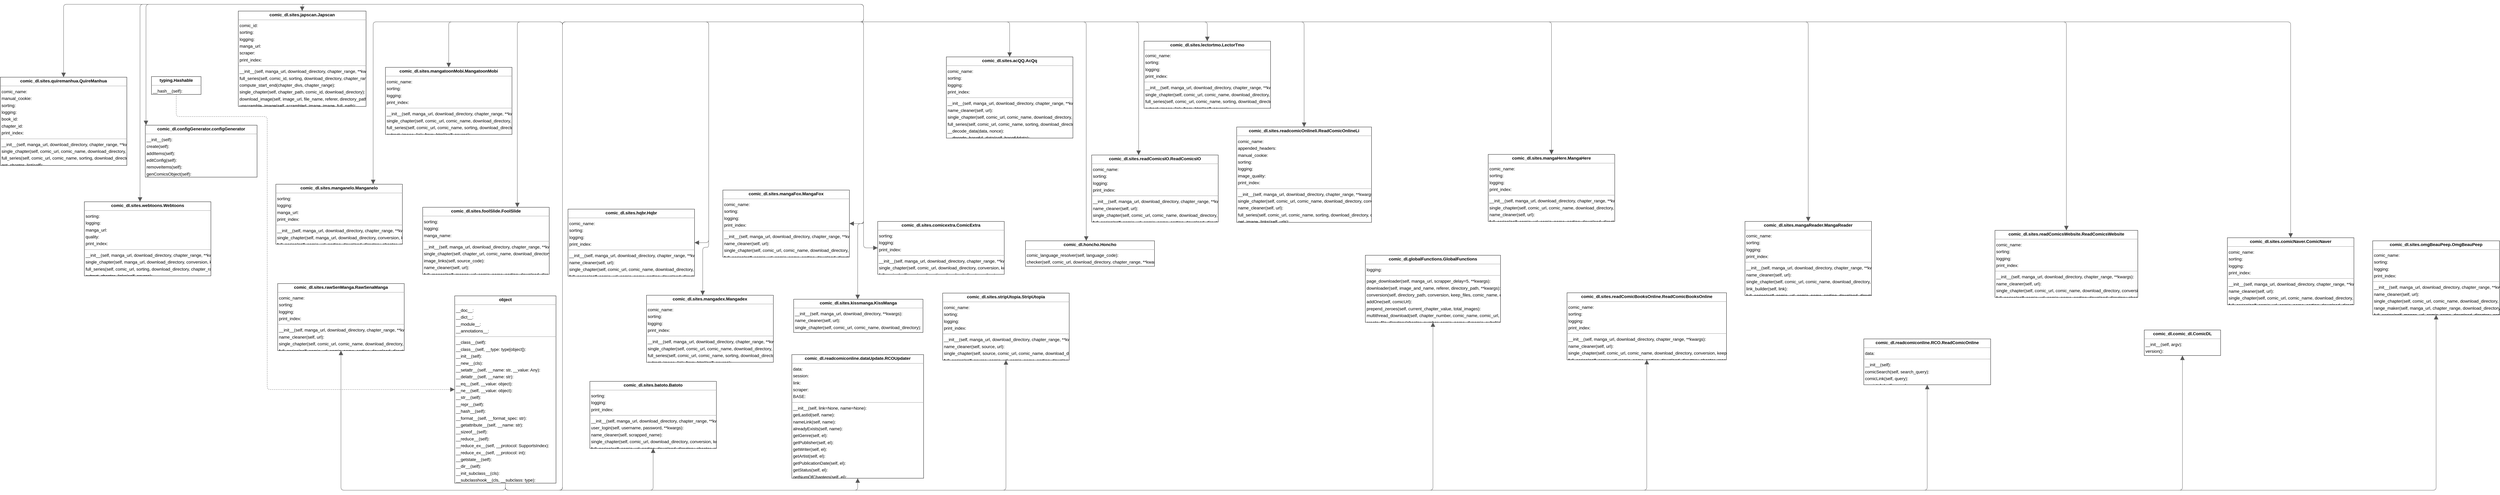 <mxGraphModel dx="0" dy="0" grid="1" gridSize="10" guides="1" tooltips="1" connect="1" arrows="1" fold="1" page="0" pageScale="1" background="none" math="0" shadow="0">
  <root>
    <mxCell id="0" />
    <mxCell id="1" parent="0" />
    <mxCell id="node28" parent="1" vertex="1" value="&lt;p style=&quot;margin:0px;margin-top:4px;text-align:center;&quot;&gt;&lt;b&gt;comic_dl.comic_dl.ComicDL&lt;/b&gt;&lt;/p&gt;&lt;hr size=&quot;1&quot;/&gt;&lt;p style=&quot;margin:0 0 0 4px;line-height:1.6;&quot;&gt; __init__(self, argv): &lt;br/&gt; version(): &lt;/p&gt;" style="verticalAlign=top;align=left;overflow=fill;fontSize=14;fontFamily=Helvetica;html=1;rounded=0;shadow=0;comic=0;labelBackgroundColor=none;strokeWidth=1;">
      <mxGeometry x="6706" y="670" width="248" height="83" as="geometry" />
    </mxCell>
    <mxCell id="node31" parent="1" vertex="1" value="&lt;p style=&quot;margin:0px;margin-top:4px;text-align:center;&quot;&gt;&lt;b&gt;comic_dl.configGenerator.configGenerator&lt;/b&gt;&lt;/p&gt;&lt;hr size=&quot;1&quot;/&gt;&lt;p style=&quot;margin:0 0 0 4px;line-height:1.6;&quot;&gt; __init__(self): &lt;br/&gt; create(self): &lt;br/&gt; addItems(self): &lt;br/&gt; editConfig(self): &lt;br/&gt; removeItems(self): &lt;br/&gt; genComicsObject(self): &lt;/p&gt;" style="verticalAlign=top;align=left;overflow=fill;fontSize=14;fontFamily=Helvetica;html=1;rounded=0;shadow=0;comic=0;labelBackgroundColor=none;strokeWidth=1;">
      <mxGeometry x="213" y="4" width="363" height="169" as="geometry" />
    </mxCell>
    <mxCell id="node3" parent="1" vertex="1" value="&lt;p style=&quot;margin:0px;margin-top:4px;text-align:center;&quot;&gt;&lt;b&gt;comic_dl.globalFunctions.GlobalFunctions&lt;/b&gt;&lt;/p&gt;&lt;hr size=&quot;1&quot;/&gt;&lt;p style=&quot;margin:0 0 0 4px;line-height:1.6;&quot;&gt; logging: &lt;/p&gt;&lt;hr size=&quot;1&quot;/&gt;&lt;p style=&quot;margin:0 0 0 4px;line-height:1.6;&quot;&gt; page_downloader(self, manga_url, scrapper_delay=5, **kwargs): &lt;br/&gt; downloader(self, image_and_name, referer, directory_path, **kwargs): &lt;br/&gt; conversion(self, directory_path, conversion, keep_files, comic_name, chapter_number): &lt;br/&gt; addOne(self, comicUrl): &lt;br/&gt; prepend_zeroes(self, current_chapter_value, total_images): &lt;br/&gt; multithread_download(self, chapter_number, comic_name, comic_url, directory_path, file_names, links, log_flag,                              pool_size=4, **kwargs): &lt;br/&gt; create_file_directory(chapter_number, comic_name, dynamic_sub=None): &lt;/p&gt;" style="verticalAlign=top;align=left;overflow=fill;fontSize=14;fontFamily=Helvetica;html=1;rounded=0;shadow=0;comic=0;labelBackgroundColor=none;strokeWidth=1;">
      <mxGeometry x="4176" y="427" width="439" height="218" as="geometry" />
    </mxCell>
    <mxCell id="node24" parent="1" vertex="1" value="&lt;p style=&quot;margin:0px;margin-top:4px;text-align:center;&quot;&gt;&lt;b&gt;comic_dl.honcho.Honcho&lt;/b&gt;&lt;/p&gt;&lt;hr size=&quot;1&quot;/&gt;&lt;p style=&quot;margin:0 0 0 4px;line-height:1.6;&quot;&gt; comic_language_resolver(self, language_code): &lt;br/&gt; checker(self, comic_url, download_directory, chapter_range, **kwargs): &lt;/p&gt;" style="verticalAlign=top;align=left;overflow=fill;fontSize=14;fontFamily=Helvetica;html=1;rounded=0;shadow=0;comic=0;labelBackgroundColor=none;strokeWidth=1;">
      <mxGeometry x="3072" y="380" width="419" height="83" as="geometry" />
    </mxCell>
    <mxCell id="node9" parent="1" vertex="1" value="&lt;p style=&quot;margin:0px;margin-top:4px;text-align:center;&quot;&gt;&lt;b&gt;comic_dl.readcomiconline.RCO.ReadComicOnline&lt;/b&gt;&lt;/p&gt;&lt;hr size=&quot;1&quot;/&gt;&lt;p style=&quot;margin:0 0 0 4px;line-height:1.6;&quot;&gt; data: &lt;/p&gt;&lt;hr size=&quot;1&quot;/&gt;&lt;p style=&quot;margin:0 0 0 4px;line-height:1.6;&quot;&gt; __init__(self): &lt;br/&gt; comicSearch(self, search_query): &lt;br/&gt; comicLink(self, query): &lt;br/&gt; comicInfo(self, query): &lt;/p&gt;" style="verticalAlign=top;align=left;overflow=fill;fontSize=14;fontFamily=Helvetica;html=1;rounded=0;shadow=0;comic=0;labelBackgroundColor=none;strokeWidth=1;">
      <mxGeometry x="5795" y="699" width="412" height="149" as="geometry" />
    </mxCell>
    <mxCell id="node20" parent="1" vertex="1" value="&lt;p style=&quot;margin:0px;margin-top:4px;text-align:center;&quot;&gt;&lt;b&gt;comic_dl.readcomiconline.dataUpdate.RCOUpdater&lt;/b&gt;&lt;/p&gt;&lt;hr size=&quot;1&quot;/&gt;&lt;p style=&quot;margin:0 0 0 4px;line-height:1.6;&quot;&gt; data: &lt;br/&gt; session: &lt;br/&gt; link: &lt;br/&gt; scraper: &lt;br/&gt; BASE: &lt;/p&gt;&lt;hr size=&quot;1&quot;/&gt;&lt;p style=&quot;margin:0 0 0 4px;line-height:1.6;&quot;&gt; __init__(self, link=None, name=None): &lt;br/&gt; getLastId(self, name): &lt;br/&gt; nameLink(self, name): &lt;br/&gt; alreadyExists(self, name): &lt;br/&gt; getGenre(self, el): &lt;br/&gt; getPublisher(self, el): &lt;br/&gt; getWriter(self, el): &lt;br/&gt; getArtist(self, el): &lt;br/&gt; getPublicationDate(self, el): &lt;br/&gt; getStatus(self, el): &lt;br/&gt; getNumOfChapters(self, el): &lt;/p&gt;" style="verticalAlign=top;align=left;overflow=fill;fontSize=14;fontFamily=Helvetica;html=1;rounded=0;shadow=0;comic=0;labelBackgroundColor=none;strokeWidth=1;">
      <mxGeometry x="2313" y="750" width="428" height="402" as="geometry" />
    </mxCell>
    <mxCell id="node10" parent="1" vertex="1" value="&lt;p style=&quot;margin:0px;margin-top:4px;text-align:center;&quot;&gt;&lt;b&gt;comic_dl.sites.acQQ.AcQq&lt;/b&gt;&lt;/p&gt;&lt;hr size=&quot;1&quot;/&gt;&lt;p style=&quot;margin:0 0 0 4px;line-height:1.6;&quot;&gt; comic_name: &lt;br/&gt; sorting: &lt;br/&gt; logging: &lt;br/&gt; print_index: &lt;/p&gt;&lt;hr size=&quot;1&quot;/&gt;&lt;p style=&quot;margin:0 0 0 4px;line-height:1.6;&quot;&gt; __init__(self, manga_url, download_directory, chapter_range, **kwargs): &lt;br/&gt; name_cleaner(self, url): &lt;br/&gt; single_chapter(self, comic_url, comic_name, download_directory, conversion, keep_files): &lt;br/&gt; full_series(self, comic_url, comic_name, sorting, download_directory, chapter_range, conversion, keep_files): &lt;br/&gt; __decode_data(data, nonce): &lt;br/&gt; __decode_base64_data(self, base64data): &lt;/p&gt;" style="verticalAlign=top;align=left;overflow=fill;fontSize=14;fontFamily=Helvetica;html=1;rounded=0;shadow=0;comic=0;labelBackgroundColor=none;strokeWidth=1;">
      <mxGeometry x="2815" y="-218" width="411" height="264" as="geometry" />
    </mxCell>
    <mxCell id="node26" parent="1" vertex="1" value="&lt;p style=&quot;margin:0px;margin-top:4px;text-align:center;&quot;&gt;&lt;b&gt;comic_dl.sites.batoto.Batoto&lt;/b&gt;&lt;/p&gt;&lt;hr size=&quot;1&quot;/&gt;&lt;p style=&quot;margin:0 0 0 4px;line-height:1.6;&quot;&gt; sorting: &lt;br/&gt; logging: &lt;br/&gt; print_index: &lt;/p&gt;&lt;hr size=&quot;1&quot;/&gt;&lt;p style=&quot;margin:0 0 0 4px;line-height:1.6;&quot;&gt; __init__(self, manga_url, download_directory, chapter_range, **kwargs): &lt;br/&gt; user_login(self, username, password, **kwargs): &lt;br/&gt; name_cleaner(self, scrapped_name): &lt;br/&gt; single_chapter(self, comic_url, download_directory, conversion, keep_files, comic_name=None, user_name=None,                        user_password=None, **kwargs): &lt;br/&gt; full_series(self, comic_url, sorting, download_directory, chapter_range, conversion, keep_files,                     user_name=None, user_password=None, **kwargs): &lt;/p&gt;" style="verticalAlign=top;align=left;overflow=fill;fontSize=14;fontFamily=Helvetica;html=1;rounded=0;shadow=0;comic=0;labelBackgroundColor=none;strokeWidth=1;">
      <mxGeometry x="1657" y="837" width="411" height="218" as="geometry" />
    </mxCell>
    <mxCell id="node23" parent="1" vertex="1" value="&lt;p style=&quot;margin:0px;margin-top:4px;text-align:center;&quot;&gt;&lt;b&gt;comic_dl.sites.comicNaver.ComicNaver&lt;/b&gt;&lt;/p&gt;&lt;hr size=&quot;1&quot;/&gt;&lt;p style=&quot;margin:0 0 0 4px;line-height:1.6;&quot;&gt; comic_name: &lt;br/&gt; sorting: &lt;br/&gt; logging: &lt;br/&gt; print_index: &lt;/p&gt;&lt;hr size=&quot;1&quot;/&gt;&lt;p style=&quot;margin:0 0 0 4px;line-height:1.6;&quot;&gt; __init__(self, manga_url, download_directory, chapter_range, **kwargs): &lt;br/&gt; name_cleaner(self, url): &lt;br/&gt; single_chapter(self, comic_url, comic_name, download_directory, conversion, keep_files): &lt;br/&gt; full_series(self, comic_url, comic_name, sorting, download_directory, chapter_range, conversion, keep_files): &lt;/p&gt;" style="verticalAlign=top;align=left;overflow=fill;fontSize=14;fontFamily=Helvetica;html=1;rounded=0;shadow=0;comic=0;labelBackgroundColor=none;strokeWidth=1;">
      <mxGeometry x="6976" y="370" width="411" height="218" as="geometry" />
    </mxCell>
    <mxCell id="node16" parent="1" vertex="1" value="&lt;p style=&quot;margin:0px;margin-top:4px;text-align:center;&quot;&gt;&lt;b&gt;comic_dl.sites.comicextra.ComicExtra&lt;/b&gt;&lt;/p&gt;&lt;hr size=&quot;1&quot;/&gt;&lt;p style=&quot;margin:0 0 0 4px;line-height:1.6;&quot;&gt; sorting: &lt;br/&gt; logging: &lt;br/&gt; print_index: &lt;/p&gt;&lt;hr size=&quot;1&quot;/&gt;&lt;p style=&quot;margin:0 0 0 4px;line-height:1.6;&quot;&gt; __init__(self, manga_url, download_directory, chapter_range, **kwargs): &lt;br/&gt; single_chapter(self, comic_url, download_directory, conversion, keep_files): &lt;br/&gt; full_series(self, comic_url, sorting, download_directory, chapter_range, conversion, keep_files): &lt;/p&gt;" style="verticalAlign=top;align=left;overflow=fill;fontSize=14;fontFamily=Helvetica;html=1;rounded=0;shadow=0;comic=0;labelBackgroundColor=none;strokeWidth=1;">
      <mxGeometry x="2592" y="317" width="411" height="172" as="geometry" />
    </mxCell>
    <mxCell id="node13" parent="1" vertex="1" value="&lt;p style=&quot;margin:0px;margin-top:4px;text-align:center;&quot;&gt;&lt;b&gt;comic_dl.sites.foolSlide.FoolSlide&lt;/b&gt;&lt;/p&gt;&lt;hr size=&quot;1&quot;/&gt;&lt;p style=&quot;margin:0 0 0 4px;line-height:1.6;&quot;&gt; sorting: &lt;br/&gt; logging: &lt;br/&gt; manga_name: &lt;/p&gt;&lt;hr size=&quot;1&quot;/&gt;&lt;p style=&quot;margin:0 0 0 4px;line-height:1.6;&quot;&gt; __init__(self, manga_url, download_directory, chapter_range, **kwargs): &lt;br/&gt; single_chapter(self, chapter_url, comic_name, download_directory, conversion, keep_files): &lt;br/&gt; image_links(self, source_code): &lt;br/&gt; name_cleaner(self, url): &lt;br/&gt; full_manga(self, manga_url, comic_name, sorting, download_directory, chapter_range, conversion, keep_files): &lt;/p&gt;" style="verticalAlign=top;align=left;overflow=fill;fontSize=14;fontFamily=Helvetica;html=1;rounded=0;shadow=0;comic=0;labelBackgroundColor=none;strokeWidth=1;">
      <mxGeometry x="1114" y="271" width="411" height="218" as="geometry" />
    </mxCell>
    <mxCell id="node6" parent="1" vertex="1" value="&lt;p style=&quot;margin:0px;margin-top:4px;text-align:center;&quot;&gt;&lt;b&gt;comic_dl.sites.hqbr.Hqbr&lt;/b&gt;&lt;/p&gt;&lt;hr size=&quot;1&quot;/&gt;&lt;p style=&quot;margin:0 0 0 4px;line-height:1.6;&quot;&gt; comic_name: &lt;br/&gt; sorting: &lt;br/&gt; logging: &lt;br/&gt; print_index: &lt;/p&gt;&lt;hr size=&quot;1&quot;/&gt;&lt;p style=&quot;margin:0 0 0 4px;line-height:1.6;&quot;&gt; __init__(self, manga_url, download_directory, chapter_range, **kwargs): &lt;br/&gt; name_cleaner(self, url): &lt;br/&gt; single_chapter(self, comic_url, comic_name, download_directory, conversion, keep_files): &lt;br/&gt; full_series(self, comic_url, comic_name, sorting, download_directory, chapter_range, conversion, keep_files): &lt;/p&gt;" style="verticalAlign=top;align=left;overflow=fill;fontSize=14;fontFamily=Helvetica;html=1;rounded=0;shadow=0;comic=0;labelBackgroundColor=none;strokeWidth=1;">
      <mxGeometry x="1586" y="277" width="411" height="218" as="geometry" />
    </mxCell>
    <mxCell id="node21" parent="1" vertex="1" value="&lt;p style=&quot;margin:0px;margin-top:4px;text-align:center;&quot;&gt;&lt;b&gt;comic_dl.sites.japscan.Japscan&lt;/b&gt;&lt;/p&gt;&lt;hr size=&quot;1&quot;/&gt;&lt;p style=&quot;margin:0 0 0 4px;line-height:1.6;&quot;&gt; comic_id: &lt;br/&gt; sorting: &lt;br/&gt; logging: &lt;br/&gt; manga_url: &lt;br/&gt; scraper: &lt;br/&gt; print_index: &lt;/p&gt;&lt;hr size=&quot;1&quot;/&gt;&lt;p style=&quot;margin:0 0 0 4px;line-height:1.6;&quot;&gt; __init__(self, manga_url, download_directory, chapter_range, **kwargs): &lt;br/&gt; full_series(self, comic_id, sorting, download_directory, chapter_range, conversion, keep_files): &lt;br/&gt; compute_start_end(chapter_divs, chapter_range): &lt;br/&gt; single_chapter(self, chapter_path, comic_id, download_directory): &lt;br/&gt; download_image(self, image_url, file_name, referer, directory_path, pbar): &lt;br/&gt; unscramble_image(self, scrambled_image, image_full_path): &lt;/p&gt;" style="verticalAlign=top;align=left;overflow=fill;fontSize=14;fontFamily=Helvetica;html=1;rounded=0;shadow=0;comic=0;labelBackgroundColor=none;strokeWidth=1;">
      <mxGeometry x="515" y="-367" width="415" height="310" as="geometry" />
    </mxCell>
    <mxCell id="node4" parent="1" vertex="1" value="&lt;p style=&quot;margin:0px;margin-top:4px;text-align:center;&quot;&gt;&lt;b&gt;comic_dl.sites.kissmanga.KissManga&lt;/b&gt;&lt;/p&gt;&lt;hr size=&quot;1&quot;/&gt;&lt;p style=&quot;margin:0 0 0 4px;line-height:1.6;&quot;&gt; __init__(self, manga_url, download_directory, **kwargs): &lt;br/&gt; name_cleaner(self, url): &lt;br/&gt; single_chapter(self, comic_url, comic_name, download_directory): &lt;/p&gt;" style="verticalAlign=top;align=left;overflow=fill;fontSize=14;fontFamily=Helvetica;html=1;rounded=0;shadow=0;comic=0;labelBackgroundColor=none;strokeWidth=1;">
      <mxGeometry x="2319" y="570" width="420" height="108" as="geometry" />
    </mxCell>
    <mxCell id="node12" parent="1" vertex="1" value="&lt;p style=&quot;margin:0px;margin-top:4px;text-align:center;&quot;&gt;&lt;b&gt;comic_dl.sites.lectortmo.LectorTmo&lt;/b&gt;&lt;/p&gt;&lt;hr size=&quot;1&quot;/&gt;&lt;p style=&quot;margin:0 0 0 4px;line-height:1.6;&quot;&gt; comic_name: &lt;br/&gt; sorting: &lt;br/&gt; logging: &lt;br/&gt; print_index: &lt;/p&gt;&lt;hr size=&quot;1&quot;/&gt;&lt;p style=&quot;margin:0 0 0 4px;line-height:1.6;&quot;&gt; __init__(self, manga_url, download_directory, chapter_range, **kwargs): &lt;br/&gt; single_chapter(self, comic_url, comic_name, download_directory, conversion, keep_files): &lt;br/&gt; full_series(self, comic_url, comic_name, sorting, download_directory, chapter_range, conversion, keep_files): &lt;br/&gt; extract_image_link_from_html(self, source): &lt;/p&gt;" style="verticalAlign=top;align=left;overflow=fill;fontSize=14;fontFamily=Helvetica;html=1;rounded=0;shadow=0;comic=0;labelBackgroundColor=none;strokeWidth=1;">
      <mxGeometry x="3457" y="-269" width="411" height="218" as="geometry" />
    </mxCell>
    <mxCell id="node15" parent="1" vertex="1" value="&lt;p style=&quot;margin:0px;margin-top:4px;text-align:center;&quot;&gt;&lt;b&gt;comic_dl.sites.mangaFox.MangaFox&lt;/b&gt;&lt;/p&gt;&lt;hr size=&quot;1&quot;/&gt;&lt;p style=&quot;margin:0 0 0 4px;line-height:1.6;&quot;&gt; comic_name: &lt;br/&gt; sorting: &lt;br/&gt; logging: &lt;br/&gt; print_index: &lt;/p&gt;&lt;hr size=&quot;1&quot;/&gt;&lt;p style=&quot;margin:0 0 0 4px;line-height:1.6;&quot;&gt; __init__(self, manga_url, download_directory, chapter_range, **kwargs): &lt;br/&gt; name_cleaner(self, url): &lt;br/&gt; single_chapter(self, comic_url, comic_name, download_directory, conversion, keep_files): &lt;br/&gt; full_series(self, comic_url, comic_name, sorting, download_directory, chapter_range, conversion, keep_files): &lt;/p&gt;" style="verticalAlign=top;align=left;overflow=fill;fontSize=14;fontFamily=Helvetica;html=1;rounded=0;shadow=0;comic=0;labelBackgroundColor=none;strokeWidth=1;">
      <mxGeometry x="2089" y="215" width="411" height="218" as="geometry" />
    </mxCell>
    <mxCell id="node7" parent="1" vertex="1" value="&lt;p style=&quot;margin:0px;margin-top:4px;text-align:center;&quot;&gt;&lt;b&gt;comic_dl.sites.mangaHere.MangaHere&lt;/b&gt;&lt;/p&gt;&lt;hr size=&quot;1&quot;/&gt;&lt;p style=&quot;margin:0 0 0 4px;line-height:1.6;&quot;&gt; comic_name: &lt;br/&gt; sorting: &lt;br/&gt; logging: &lt;br/&gt; print_index: &lt;/p&gt;&lt;hr size=&quot;1&quot;/&gt;&lt;p style=&quot;margin:0 0 0 4px;line-height:1.6;&quot;&gt; __init__(self, manga_url, download_directory, chapter_range, **kwargs): &lt;br/&gt; single_chapter(self, comic_url, comic_name, download_directory, conversion, keep_files): &lt;br/&gt; name_cleaner(self, url): &lt;br/&gt; full_series(self, comic_url, comic_name, sorting, download_directory, chapter_range, conversion, keep_files): &lt;/p&gt;" style="verticalAlign=top;align=left;overflow=fill;fontSize=14;fontFamily=Helvetica;html=1;rounded=0;shadow=0;comic=0;labelBackgroundColor=none;strokeWidth=1;">
      <mxGeometry x="4575" y="99" width="411" height="218" as="geometry" />
    </mxCell>
    <mxCell id="node8" parent="1" vertex="1" value="&lt;p style=&quot;margin:0px;margin-top:4px;text-align:center;&quot;&gt;&lt;b&gt;comic_dl.sites.mangaReader.MangaReader&lt;/b&gt;&lt;/p&gt;&lt;hr size=&quot;1&quot;/&gt;&lt;p style=&quot;margin:0 0 0 4px;line-height:1.6;&quot;&gt; comic_name: &lt;br/&gt; sorting: &lt;br/&gt; logging: &lt;br/&gt; print_index: &lt;/p&gt;&lt;hr size=&quot;1&quot;/&gt;&lt;p style=&quot;margin:0 0 0 4px;line-height:1.6;&quot;&gt; __init__(self, manga_url, download_directory, chapter_range, **kwargs): &lt;br/&gt; name_cleaner(self, url): &lt;br/&gt; single_chapter(self, comic_url, comic_name, download_directory, conversion, keep_files): &lt;br/&gt; link_builder(self, link): &lt;br/&gt; full_series(self, comic_url, comic_name, sorting, download_directory, chapter_range, conversion, keep_files): &lt;/p&gt;" style="verticalAlign=top;align=left;overflow=fill;fontSize=14;fontFamily=Helvetica;html=1;rounded=0;shadow=0;comic=0;labelBackgroundColor=none;strokeWidth=1;">
      <mxGeometry x="5409" y="317" width="411" height="241" as="geometry" />
    </mxCell>
    <mxCell id="node2" parent="1" vertex="1" value="&lt;p style=&quot;margin:0px;margin-top:4px;text-align:center;&quot;&gt;&lt;b&gt;comic_dl.sites.mangadex.Mangadex&lt;/b&gt;&lt;/p&gt;&lt;hr size=&quot;1&quot;/&gt;&lt;p style=&quot;margin:0 0 0 4px;line-height:1.6;&quot;&gt; comic_name: &lt;br/&gt; sorting: &lt;br/&gt; logging: &lt;br/&gt; print_index: &lt;/p&gt;&lt;hr size=&quot;1&quot;/&gt;&lt;p style=&quot;margin:0 0 0 4px;line-height:1.6;&quot;&gt; __init__(self, manga_url, download_directory, chapter_range, **kwargs): &lt;br/&gt; single_chapter(self, comic_url, comic_name, download_directory, conversion, keep_files, volume=None): &lt;br/&gt; full_series(self, comic_url, comic_name, sorting, download_directory, chapter_range, conversion, keep_files): &lt;br/&gt; extract_image_link_from_html(self, source): &lt;/p&gt;" style="verticalAlign=top;align=left;overflow=fill;fontSize=14;fontFamily=Helvetica;html=1;rounded=0;shadow=0;comic=0;labelBackgroundColor=none;strokeWidth=1;">
      <mxGeometry x="1841" y="557" width="412" height="218" as="geometry" />
    </mxCell>
    <mxCell id="node5" parent="1" vertex="1" value="&lt;p style=&quot;margin:0px;margin-top:4px;text-align:center;&quot;&gt;&lt;b&gt;comic_dl.sites.manganelo.Manganelo&lt;/b&gt;&lt;/p&gt;&lt;hr size=&quot;1&quot;/&gt;&lt;p style=&quot;margin:0 0 0 4px;line-height:1.6;&quot;&gt; sorting: &lt;br/&gt; logging: &lt;br/&gt; manga_url: &lt;br/&gt; print_index: &lt;/p&gt;&lt;hr size=&quot;1&quot;/&gt;&lt;p style=&quot;margin:0 0 0 4px;line-height:1.6;&quot;&gt; __init__(self, manga_url, download_directory, chapter_range, **kwargs): &lt;br/&gt; single_chapter(self, manga_url, download_directory, conversion, keep_files, referer=None): &lt;br/&gt; full_series(self, comic_url, sorting, download_directory, chapter_range, conversion, keep_files): &lt;/p&gt;" style="verticalAlign=top;align=left;overflow=fill;fontSize=14;fontFamily=Helvetica;html=1;rounded=0;shadow=0;comic=0;labelBackgroundColor=none;strokeWidth=1;">
      <mxGeometry x="637" y="196" width="411" height="195" as="geometry" />
    </mxCell>
    <mxCell id="node17" parent="1" vertex="1" value="&lt;p style=&quot;margin:0px;margin-top:4px;text-align:center;&quot;&gt;&lt;b&gt;comic_dl.sites.mangatoonMobi.MangatoonMobi&lt;/b&gt;&lt;/p&gt;&lt;hr size=&quot;1&quot;/&gt;&lt;p style=&quot;margin:0 0 0 4px;line-height:1.6;&quot;&gt; comic_name: &lt;br/&gt; sorting: &lt;br/&gt; logging: &lt;br/&gt; print_index: &lt;/p&gt;&lt;hr size=&quot;1&quot;/&gt;&lt;p style=&quot;margin:0 0 0 4px;line-height:1.6;&quot;&gt; __init__(self, manga_url, download_directory, chapter_range, **kwargs): &lt;br/&gt; single_chapter(self, comic_url, comic_name, download_directory, conversion, keep_files): &lt;br/&gt; full_series(self, comic_url, comic_name, sorting, download_directory, chapter_range, conversion, keep_files): &lt;br/&gt; extract_image_link_from_html(self, source): &lt;/p&gt;" style="verticalAlign=top;align=left;overflow=fill;fontSize=14;fontFamily=Helvetica;html=1;rounded=0;shadow=0;comic=0;labelBackgroundColor=none;strokeWidth=1;">
      <mxGeometry x="993" y="-184" width="411" height="218" as="geometry" />
    </mxCell>
    <mxCell id="node11" parent="1" vertex="1" value="&lt;p style=&quot;margin:0px;margin-top:4px;text-align:center;&quot;&gt;&lt;b&gt;comic_dl.sites.omgBeauPeep.OmgBeauPeep&lt;/b&gt;&lt;/p&gt;&lt;hr size=&quot;1&quot;/&gt;&lt;p style=&quot;margin:0 0 0 4px;line-height:1.6;&quot;&gt; comic_name: &lt;br/&gt; sorting: &lt;br/&gt; logging: &lt;br/&gt; print_index: &lt;/p&gt;&lt;hr size=&quot;1&quot;/&gt;&lt;p style=&quot;margin:0 0 0 4px;line-height:1.6;&quot;&gt; __init__(self, manga_url, download_directory, chapter_range, **kwargs): &lt;br/&gt; name_cleaner(self, url): &lt;br/&gt; single_chapter(self, comic_url, comic_name, download_directory, conversion, keep_files): &lt;br/&gt; range_maker(self, manga_url, chapter_range, download_directory, conversion, keep_files): &lt;br/&gt; full_series(self, manga_url, comic_name, download_directory, conversion, keep_files): &lt;/p&gt;" style="verticalAlign=top;align=left;overflow=fill;fontSize=14;fontFamily=Helvetica;html=1;rounded=0;shadow=0;comic=0;labelBackgroundColor=none;strokeWidth=1;">
      <mxGeometry x="7448" y="380" width="412" height="241" as="geometry" />
    </mxCell>
    <mxCell id="node14" parent="1" vertex="1" value="&lt;p style=&quot;margin:0px;margin-top:4px;text-align:center;&quot;&gt;&lt;b&gt;comic_dl.sites.quiremanhua.QuireManhua&lt;/b&gt;&lt;/p&gt;&lt;hr size=&quot;1&quot;/&gt;&lt;p style=&quot;margin:0 0 0 4px;line-height:1.6;&quot;&gt; comic_name: &lt;br/&gt; manual_cookie: &lt;br/&gt; sorting: &lt;br/&gt; logging: &lt;br/&gt; book_id: &lt;br/&gt; chapter_id: &lt;br/&gt; print_index: &lt;/p&gt;&lt;hr size=&quot;1&quot;/&gt;&lt;p style=&quot;margin:0 0 0 4px;line-height:1.6;&quot;&gt; __init__(self, manga_url, download_directory, chapter_range, **kwargs): &lt;br/&gt; single_chapter(self, comic_url, comic_name, download_directory, conversion, keep_files, **kwargs): &lt;br/&gt; full_series(self, comic_url, comic_name, sorting, download_directory, chapter_range, conversion, keep_files): &lt;br/&gt; get_chapter_list(self): &lt;/p&gt;" style="verticalAlign=top;align=left;overflow=fill;fontSize=14;fontFamily=Helvetica;html=1;rounded=0;shadow=0;comic=0;labelBackgroundColor=none;strokeWidth=1;">
      <mxGeometry x="-258" y="-152" width="411" height="287" as="geometry" />
    </mxCell>
    <mxCell id="node30" parent="1" vertex="1" value="&lt;p style=&quot;margin:0px;margin-top:4px;text-align:center;&quot;&gt;&lt;b&gt;comic_dl.sites.rawSenManga.RawSenaManga&lt;/b&gt;&lt;/p&gt;&lt;hr size=&quot;1&quot;/&gt;&lt;p style=&quot;margin:0 0 0 4px;line-height:1.6;&quot;&gt; comic_name: &lt;br/&gt; sorting: &lt;br/&gt; logging: &lt;br/&gt; print_index: &lt;/p&gt;&lt;hr size=&quot;1&quot;/&gt;&lt;p style=&quot;margin:0 0 0 4px;line-height:1.6;&quot;&gt; __init__(self, manga_url, download_directory, chapter_range, **kwargs): &lt;br/&gt; name_cleaner(self, url): &lt;br/&gt; single_chapter(self, comic_url, comic_name, download_directory, conversion, keep_files): &lt;br/&gt; full_series(self, comic_url, comic_name, sorting, download_directory, chapter_range, conversion, keep_files): &lt;/p&gt;" style="verticalAlign=top;align=left;overflow=fill;fontSize=14;fontFamily=Helvetica;html=1;rounded=0;shadow=0;comic=0;labelBackgroundColor=none;strokeWidth=1;">
      <mxGeometry x="643" y="519" width="411" height="218" as="geometry" />
    </mxCell>
    <mxCell id="node18" parent="1" vertex="1" value="&lt;p style=&quot;margin:0px;margin-top:4px;text-align:center;&quot;&gt;&lt;b&gt;comic_dl.sites.readComicBooksOnline.ReadComicBooksOnline&lt;/b&gt;&lt;/p&gt;&lt;hr size=&quot;1&quot;/&gt;&lt;p style=&quot;margin:0 0 0 4px;line-height:1.6;&quot;&gt; comic_name: &lt;br/&gt; sorting: &lt;br/&gt; logging: &lt;br/&gt; print_index: &lt;/p&gt;&lt;hr size=&quot;1&quot;/&gt;&lt;p style=&quot;margin:0 0 0 4px;line-height:1.6;&quot;&gt; __init__(self, manga_url, download_directory, chapter_range, **kwargs): &lt;br/&gt; name_cleaner(self, url): &lt;br/&gt; single_chapter(self, comic_url, comic_name, download_directory, conversion, keep_files): &lt;br/&gt; full_series(self, comic_url, comic_name, sorting, download_directory, chapter_range, conversion, keep_files): &lt;/p&gt;" style="verticalAlign=top;align=left;overflow=fill;fontSize=14;fontFamily=Helvetica;html=1;rounded=0;shadow=0;comic=0;labelBackgroundColor=none;strokeWidth=1;">
      <mxGeometry x="4831" y="549" width="518" height="218" as="geometry" />
    </mxCell>
    <mxCell id="node27" parent="1" vertex="1" value="&lt;p style=&quot;margin:0px;margin-top:4px;text-align:center;&quot;&gt;&lt;b&gt;comic_dl.sites.readComicsIO.ReadComicsIO&lt;/b&gt;&lt;/p&gt;&lt;hr size=&quot;1&quot;/&gt;&lt;p style=&quot;margin:0 0 0 4px;line-height:1.6;&quot;&gt; comic_name: &lt;br/&gt; sorting: &lt;br/&gt; logging: &lt;br/&gt; print_index: &lt;/p&gt;&lt;hr size=&quot;1&quot;/&gt;&lt;p style=&quot;margin:0 0 0 4px;line-height:1.6;&quot;&gt; __init__(self, manga_url, download_directory, chapter_range, **kwargs): &lt;br/&gt; name_cleaner(self, url): &lt;br/&gt; single_chapter(self, comic_url, comic_name, download_directory, conversion, keep_files): &lt;br/&gt; full_series(self, comic_url, comic_name, sorting, download_directory, chapter_range, conversion, keep_files): &lt;/p&gt;" style="verticalAlign=top;align=left;overflow=fill;fontSize=14;fontFamily=Helvetica;html=1;rounded=0;shadow=0;comic=0;labelBackgroundColor=none;strokeWidth=1;">
      <mxGeometry x="3287" y="101" width="411" height="218" as="geometry" />
    </mxCell>
    <mxCell id="node19" parent="1" vertex="1" value="&lt;p style=&quot;margin:0px;margin-top:4px;text-align:center;&quot;&gt;&lt;b&gt;comic_dl.sites.readComicsWebsite.ReadComicsWebsite&lt;/b&gt;&lt;/p&gt;&lt;hr size=&quot;1&quot;/&gt;&lt;p style=&quot;margin:0 0 0 4px;line-height:1.6;&quot;&gt; comic_name: &lt;br/&gt; sorting: &lt;br/&gt; logging: &lt;br/&gt; print_index: &lt;/p&gt;&lt;hr size=&quot;1&quot;/&gt;&lt;p style=&quot;margin:0 0 0 4px;line-height:1.6;&quot;&gt; __init__(self, manga_url, download_directory, chapter_range, **kwargs): &lt;br/&gt; name_cleaner(self, url): &lt;br/&gt; single_chapter(self, comic_url, comic_name, download_directory, conversion, keep_files): &lt;br/&gt; full_series(self, comic_url, comic_name, sorting, download_directory, chapter_range, conversion, keep_files): &lt;/p&gt;" style="verticalAlign=top;align=left;overflow=fill;fontSize=14;fontFamily=Helvetica;html=1;rounded=0;shadow=0;comic=0;labelBackgroundColor=none;strokeWidth=1;">
      <mxGeometry x="6221" y="346" width="464" height="218" as="geometry" />
    </mxCell>
    <mxCell id="node22" parent="1" vertex="1" value="&lt;p style=&quot;margin:0px;margin-top:4px;text-align:center;&quot;&gt;&lt;b&gt;comic_dl.sites.readcomicOnlineli.ReadComicOnlineLi&lt;/b&gt;&lt;/p&gt;&lt;hr size=&quot;1&quot;/&gt;&lt;p style=&quot;margin:0 0 0 4px;line-height:1.6;&quot;&gt; comic_name: &lt;br/&gt; appended_headers: &lt;br/&gt; manual_cookie: &lt;br/&gt; sorting: &lt;br/&gt; logging: &lt;br/&gt; image_quality: &lt;br/&gt; print_index: &lt;/p&gt;&lt;hr size=&quot;1&quot;/&gt;&lt;p style=&quot;margin:0 0 0 4px;line-height:1.6;&quot;&gt; __init__(self, manga_url, download_directory, chapter_range, **kwargs): &lt;br/&gt; single_chapter(self, comic_url, comic_name, download_directory, conversion, keep_files): &lt;br/&gt; name_cleaner(self, url): &lt;br/&gt; full_series(self, comic_url, comic_name, sorting, download_directory, chapter_range, conversion, keep_files): &lt;br/&gt; get_image_links(self, urls): &lt;/p&gt;" style="verticalAlign=top;align=left;overflow=fill;fontSize=14;fontFamily=Helvetica;html=1;rounded=0;shadow=0;comic=0;labelBackgroundColor=none;strokeWidth=1;">
      <mxGeometry x="3758" y="10" width="438" height="310" as="geometry" />
    </mxCell>
    <mxCell id="node29" parent="1" vertex="1" value="&lt;p style=&quot;margin:0px;margin-top:4px;text-align:center;&quot;&gt;&lt;b&gt;comic_dl.sites.stripUtopia.StripUtopia&lt;/b&gt;&lt;/p&gt;&lt;hr size=&quot;1&quot;/&gt;&lt;p style=&quot;margin:0 0 0 4px;line-height:1.6;&quot;&gt; comic_name: &lt;br/&gt; sorting: &lt;br/&gt; logging: &lt;br/&gt; print_index: &lt;/p&gt;&lt;hr size=&quot;1&quot;/&gt;&lt;p style=&quot;margin:0 0 0 4px;line-height:1.6;&quot;&gt; __init__(self, manga_url, download_directory, chapter_range, **kwargs): &lt;br/&gt; name_cleaner(self, source, url): &lt;br/&gt; single_chapter(self, source, comic_url, comic_name, download_directory, conversion, keep_files): &lt;br/&gt; full_series(self, source, comic_url, comic_name, sorting, download_directory, chapter_range, conversion,                     keep_files): &lt;/p&gt;" style="verticalAlign=top;align=left;overflow=fill;fontSize=14;fontFamily=Helvetica;html=1;rounded=0;shadow=0;comic=0;labelBackgroundColor=none;strokeWidth=1;">
      <mxGeometry x="2803" y="550" width="411" height="218" as="geometry" />
    </mxCell>
    <mxCell id="node1" parent="1" vertex="1" value="&lt;p style=&quot;margin:0px;margin-top:4px;text-align:center;&quot;&gt;&lt;b&gt;comic_dl.sites.webtoons.Webtoons&lt;/b&gt;&lt;/p&gt;&lt;hr size=&quot;1&quot;/&gt;&lt;p style=&quot;margin:0 0 0 4px;line-height:1.6;&quot;&gt; sorting: &lt;br/&gt; logging: &lt;br/&gt; manga_url: &lt;br/&gt; quality: &lt;br/&gt; print_index: &lt;/p&gt;&lt;hr size=&quot;1&quot;/&gt;&lt;p style=&quot;margin:0 0 0 4px;line-height:1.6;&quot;&gt; __init__(self, manga_url, download_directory, chapter_range, **kwargs): &lt;br/&gt; single_chapter(self, manga_url, download_directory, conversion, keep_files): &lt;br/&gt; full_series(self, comic_url, sorting, download_directory, chapter_range, conversion, keep_files): &lt;br/&gt; extract_chapter_links(self, source): &lt;/p&gt;" style="verticalAlign=top;align=left;overflow=fill;fontSize=14;fontFamily=Helvetica;html=1;rounded=0;shadow=0;comic=0;labelBackgroundColor=none;strokeWidth=1;">
      <mxGeometry x="15" y="253" width="411" height="241" as="geometry" />
    </mxCell>
    <mxCell id="node0" parent="1" vertex="1" value="&lt;p style=&quot;margin:0px;margin-top:4px;text-align:center;&quot;&gt;&lt;b&gt;object&lt;/b&gt;&lt;/p&gt;&lt;hr size=&quot;1&quot;/&gt;&lt;p style=&quot;margin:0 0 0 4px;line-height:1.6;&quot;&gt; __doc__: &lt;br/&gt; __dict__: &lt;br/&gt; __module__: &lt;br/&gt; __annotations__: &lt;/p&gt;&lt;hr size=&quot;1&quot;/&gt;&lt;p style=&quot;margin:0 0 0 4px;line-height:1.6;&quot;&gt; __class__(self): &lt;br/&gt; __class__(self, __type: type[object]): &lt;br/&gt; __init__(self): &lt;br/&gt; __new__(cls): &lt;br/&gt; __setattr__(self, __name: str, __value: Any): &lt;br/&gt; __delattr__(self, __name: str): &lt;br/&gt; __eq__(self, __value: object): &lt;br/&gt; __ne__(self, __value: object): &lt;br/&gt; __str__(self): &lt;br/&gt; __repr__(self): &lt;br/&gt; __hash__(self): &lt;br/&gt; __format__(self, __format_spec: str): &lt;br/&gt; __getattribute__(self, __name: str): &lt;br/&gt; __sizeof__(self): &lt;br/&gt; __reduce__(self): &lt;br/&gt; __reduce_ex__(self, __protocol: SupportsIndex): &lt;br/&gt; __reduce_ex__(self, __protocol: int): &lt;br/&gt; __getstate__(self): &lt;br/&gt; __dir__(self): &lt;br/&gt; __init_subclass__(cls): &lt;br/&gt; __subclasshook__(cls, __subclass: type): &lt;/p&gt;" style="verticalAlign=top;align=left;overflow=fill;fontSize=14;fontFamily=Helvetica;html=1;rounded=0;shadow=0;comic=0;labelBackgroundColor=none;strokeWidth=1;">
      <mxGeometry x="1218" y="559" width="329" height="609" as="geometry" />
    </mxCell>
    <mxCell id="node25" parent="1" vertex="1" value="&lt;p style=&quot;margin:0px;margin-top:4px;text-align:center;&quot;&gt;&lt;b&gt;typing.Hashable&lt;/b&gt;&lt;/p&gt;&lt;hr size=&quot;1&quot;/&gt;&lt;p style=&quot;margin:0 0 0 4px;line-height:1.6;&quot;&gt; __hash__(self): &lt;/p&gt;" style="verticalAlign=top;align=left;overflow=fill;fontSize=14;fontFamily=Helvetica;html=1;rounded=0;shadow=0;comic=0;labelBackgroundColor=none;strokeWidth=1;">
      <mxGeometry x="233" y="-154" width="161" height="58" as="geometry" />
    </mxCell>
    <mxCell id="edge24" edge="1" value="" parent="1" source="node28" target="node0" style="html=1;rounded=1;edgeStyle=orthogonalEdgeStyle;dashed=0;startArrow=block;startSize=12;endArrow=none;strokeColor=#595959;exitX=0.500;exitY=1.000;exitDx=0;exitDy=0;entryX=0.500;entryY=1.000;entryDx=0;entryDy=0;">
      <mxGeometry width="50" height="50" relative="1" as="geometry">
        <Array as="points">
          <mxPoint x="6830" y="1191" />
          <mxPoint x="1383" y="1191" />
        </Array>
      </mxGeometry>
    </mxCell>
    <mxCell id="edge0" edge="1" value="" parent="1" source="node31" target="node0" style="html=1;rounded=1;edgeStyle=orthogonalEdgeStyle;dashed=0;startArrow=block;startSize=12;endArrow=none;strokeColor=#595959;exitX=0.006;exitY=0.000;exitDx=0;exitDy=0;entryX=0.500;entryY=1.000;entryDx=0;entryDy=0;">
      <mxGeometry width="50" height="50" relative="1" as="geometry">
        <Array as="points">
          <mxPoint x="216" y="-389" />
          <mxPoint x="2546" y="-389" />
          <mxPoint x="2546" y="-332" />
          <mxPoint x="1568" y="-332" />
          <mxPoint x="1568" y="1191" />
          <mxPoint x="1383" y="1191" />
        </Array>
      </mxGeometry>
    </mxCell>
    <mxCell id="edge11" edge="1" value="" parent="1" source="node3" target="node0" style="html=1;rounded=1;edgeStyle=orthogonalEdgeStyle;dashed=0;startArrow=block;startSize=12;endArrow=none;strokeColor=#595959;exitX=0.500;exitY=1.000;exitDx=0;exitDy=0;entryX=0.500;entryY=1.000;entryDx=0;entryDy=0;">
      <mxGeometry width="50" height="50" relative="1" as="geometry">
        <Array as="points">
          <mxPoint x="4395" y="1191" />
          <mxPoint x="1383" y="1191" />
        </Array>
      </mxGeometry>
    </mxCell>
    <mxCell id="edge27" edge="1" value="" parent="1" source="node24" target="node0" style="html=1;rounded=1;edgeStyle=orthogonalEdgeStyle;dashed=0;startArrow=block;startSize=12;endArrow=none;strokeColor=#595959;exitX=0.471;exitY=0.000;exitDx=0;exitDy=0;entryX=0.500;entryY=1.000;entryDx=0;entryDy=0;">
      <mxGeometry width="50" height="50" relative="1" as="geometry">
        <Array as="points">
          <mxPoint x="3269" y="-332" />
          <mxPoint x="1568" y="-332" />
          <mxPoint x="1568" y="1191" />
          <mxPoint x="1383" y="1191" />
        </Array>
      </mxGeometry>
    </mxCell>
    <mxCell id="edge19" edge="1" value="" parent="1" source="node9" target="node0" style="html=1;rounded=1;edgeStyle=orthogonalEdgeStyle;dashed=0;startArrow=block;startSize=12;endArrow=none;strokeColor=#595959;exitX=0.500;exitY=1.000;exitDx=0;exitDy=0;entryX=0.500;entryY=1.000;entryDx=0;entryDy=0;">
      <mxGeometry width="50" height="50" relative="1" as="geometry">
        <Array as="points">
          <mxPoint x="6001" y="1191" />
          <mxPoint x="1383" y="1191" />
        </Array>
      </mxGeometry>
    </mxCell>
    <mxCell id="edge13" edge="1" value="" parent="1" source="node20" target="node0" style="html=1;rounded=1;edgeStyle=orthogonalEdgeStyle;dashed=0;startArrow=block;startSize=12;endArrow=none;strokeColor=#595959;exitX=0.500;exitY=1.000;exitDx=0;exitDy=0;entryX=0.500;entryY=1.000;entryDx=0;entryDy=0;">
      <mxGeometry width="50" height="50" relative="1" as="geometry">
        <Array as="points">
          <mxPoint x="2527" y="1191" />
          <mxPoint x="1383" y="1191" />
        </Array>
      </mxGeometry>
    </mxCell>
    <mxCell id="edge25" edge="1" value="" parent="1" source="node10" target="node0" style="html=1;rounded=1;edgeStyle=orthogonalEdgeStyle;dashed=0;startArrow=block;startSize=12;endArrow=none;strokeColor=#595959;exitX=0.500;exitY=0.000;exitDx=0;exitDy=0;entryX=0.500;entryY=1.000;entryDx=0;entryDy=0;">
      <mxGeometry width="50" height="50" relative="1" as="geometry">
        <Array as="points">
          <mxPoint x="3020" y="-332" />
          <mxPoint x="1568" y="-332" />
          <mxPoint x="1568" y="1191" />
          <mxPoint x="1383" y="1191" />
        </Array>
      </mxGeometry>
    </mxCell>
    <mxCell id="edge10" edge="1" value="" parent="1" source="node26" target="node0" style="html=1;rounded=1;edgeStyle=orthogonalEdgeStyle;dashed=0;startArrow=block;startSize=12;endArrow=none;strokeColor=#595959;exitX=0.500;exitY=1.000;exitDx=0;exitDy=0;entryX=0.500;entryY=1.000;entryDx=0;entryDy=0;">
      <mxGeometry width="50" height="50" relative="1" as="geometry">
        <Array as="points">
          <mxPoint x="1863" y="1191" />
          <mxPoint x="1383" y="1191" />
        </Array>
      </mxGeometry>
    </mxCell>
    <mxCell id="edge26" edge="1" value="" parent="1" source="node23" target="node0" style="html=1;rounded=1;edgeStyle=orthogonalEdgeStyle;dashed=0;startArrow=block;startSize=12;endArrow=none;strokeColor=#595959;exitX=0.500;exitY=0.000;exitDx=0;exitDy=0;entryX=0.500;entryY=1.000;entryDx=0;entryDy=0;">
      <mxGeometry width="50" height="50" relative="1" as="geometry">
        <Array as="points">
          <mxPoint x="7182" y="-332" />
          <mxPoint x="1568" y="-332" />
          <mxPoint x="1568" y="1191" />
          <mxPoint x="1383" y="1191" />
        </Array>
      </mxGeometry>
    </mxCell>
    <mxCell id="edge23" edge="1" value="" parent="1" source="node16" target="node0" style="html=1;rounded=1;edgeStyle=orthogonalEdgeStyle;dashed=0;startArrow=block;startSize=12;endArrow=none;strokeColor=#595959;exitX=0.000;exitY=0.500;exitDx=0;exitDy=0;entryX=0.500;entryY=1.000;entryDx=0;entryDy=0;">
      <mxGeometry width="50" height="50" relative="1" as="geometry">
        <Array as="points">
          <mxPoint x="2546" y="403" />
          <mxPoint x="2546" y="-332" />
          <mxPoint x="1568" y="-332" />
          <mxPoint x="1568" y="1191" />
          <mxPoint x="1383" y="1191" />
        </Array>
      </mxGeometry>
    </mxCell>
    <mxCell id="edge18" edge="1" value="" parent="1" source="node13" target="node0" style="html=1;rounded=1;edgeStyle=orthogonalEdgeStyle;dashed=0;startArrow=block;startSize=12;endArrow=none;strokeColor=#595959;exitX=0.748;exitY=0.000;exitDx=0;exitDy=0;entryX=0.500;entryY=1.000;entryDx=0;entryDy=0;">
      <mxGeometry width="50" height="50" relative="1" as="geometry">
        <Array as="points">
          <mxPoint x="1422" y="-332" />
          <mxPoint x="1568" y="-332" />
          <mxPoint x="1568" y="1191" />
          <mxPoint x="1383" y="1191" />
        </Array>
      </mxGeometry>
    </mxCell>
    <mxCell id="edge9" edge="1" value="" parent="1" source="node6" target="node0" style="html=1;rounded=1;edgeStyle=orthogonalEdgeStyle;dashed=0;startArrow=block;startSize=12;endArrow=none;strokeColor=#595959;exitX=1.000;exitY=0.500;exitDx=0;exitDy=0;entryX=0.500;entryY=1.000;entryDx=0;entryDy=0;">
      <mxGeometry width="50" height="50" relative="1" as="geometry">
        <Array as="points">
          <mxPoint x="2043" y="386" />
          <mxPoint x="2043" y="-332" />
          <mxPoint x="1568" y="-332" />
          <mxPoint x="1568" y="1191" />
          <mxPoint x="1383" y="1191" />
        </Array>
      </mxGeometry>
    </mxCell>
    <mxCell id="edge7" edge="1" value="" parent="1" source="node21" target="node0" style="html=1;rounded=1;edgeStyle=orthogonalEdgeStyle;dashed=0;startArrow=block;startSize=12;endArrow=none;strokeColor=#595959;exitX=0.500;exitY=0.000;exitDx=0;exitDy=0;entryX=0.500;entryY=1.000;entryDx=0;entryDy=0;">
      <mxGeometry width="50" height="50" relative="1" as="geometry">
        <Array as="points">
          <mxPoint x="722" y="-389" />
          <mxPoint x="2546" y="-389" />
          <mxPoint x="2546" y="-332" />
          <mxPoint x="1568" y="-332" />
          <mxPoint x="1568" y="1191" />
          <mxPoint x="1383" y="1191" />
        </Array>
      </mxGeometry>
    </mxCell>
    <mxCell id="edge28" edge="1" value="" parent="1" source="node4" target="node0" style="html=1;rounded=1;edgeStyle=orthogonalEdgeStyle;dashed=0;startArrow=block;startSize=12;endArrow=none;strokeColor=#595959;exitX=0.495;exitY=0.000;exitDx=0;exitDy=0;entryX=0.500;entryY=1.000;entryDx=0;entryDy=0;">
      <mxGeometry width="50" height="50" relative="1" as="geometry">
        <Array as="points">
          <mxPoint x="2527" y="324" />
          <mxPoint x="2546" y="324" />
          <mxPoint x="2546" y="-332" />
          <mxPoint x="1568" y="-332" />
          <mxPoint x="1568" y="1191" />
          <mxPoint x="1383" y="1191" />
        </Array>
      </mxGeometry>
    </mxCell>
    <mxCell id="edge30" edge="1" value="" parent="1" source="node12" target="node0" style="html=1;rounded=1;edgeStyle=orthogonalEdgeStyle;dashed=0;startArrow=block;startSize=12;endArrow=none;strokeColor=#595959;exitX=0.500;exitY=0.000;exitDx=0;exitDy=0;entryX=0.500;entryY=1.000;entryDx=0;entryDy=0;">
      <mxGeometry width="50" height="50" relative="1" as="geometry">
        <Array as="points">
          <mxPoint x="3662" y="-332" />
          <mxPoint x="1568" y="-332" />
          <mxPoint x="1568" y="1191" />
          <mxPoint x="1383" y="1191" />
        </Array>
      </mxGeometry>
    </mxCell>
    <mxCell id="edge20" edge="1" value="" parent="1" source="node15" target="node0" style="html=1;rounded=1;edgeStyle=orthogonalEdgeStyle;dashed=0;startArrow=block;startSize=12;endArrow=none;strokeColor=#595959;exitX=1.000;exitY=0.500;exitDx=0;exitDy=0;entryX=0.500;entryY=1.000;entryDx=0;entryDy=0;">
      <mxGeometry width="50" height="50" relative="1" as="geometry">
        <Array as="points">
          <mxPoint x="2546" y="324" />
          <mxPoint x="2546" y="-332" />
          <mxPoint x="1568" y="-332" />
          <mxPoint x="1568" y="1191" />
          <mxPoint x="1383" y="1191" />
        </Array>
      </mxGeometry>
    </mxCell>
    <mxCell id="edge14" edge="1" value="" parent="1" source="node7" target="node0" style="html=1;rounded=1;edgeStyle=orthogonalEdgeStyle;dashed=0;startArrow=block;startSize=12;endArrow=none;strokeColor=#595959;exitX=0.500;exitY=0.000;exitDx=0;exitDy=0;entryX=0.500;entryY=1.000;entryDx=0;entryDy=0;">
      <mxGeometry width="50" height="50" relative="1" as="geometry">
        <Array as="points">
          <mxPoint x="4781" y="-332" />
          <mxPoint x="1568" y="-332" />
          <mxPoint x="1568" y="1191" />
          <mxPoint x="1383" y="1191" />
        </Array>
      </mxGeometry>
    </mxCell>
    <mxCell id="edge17" edge="1" value="" parent="1" source="node8" target="node0" style="html=1;rounded=1;edgeStyle=orthogonalEdgeStyle;dashed=0;startArrow=block;startSize=12;endArrow=none;strokeColor=#595959;exitX=0.500;exitY=0.000;exitDx=0;exitDy=0;entryX=0.500;entryY=1.000;entryDx=0;entryDy=0;">
      <mxGeometry width="50" height="50" relative="1" as="geometry">
        <Array as="points">
          <mxPoint x="5614" y="-332" />
          <mxPoint x="1568" y="-332" />
          <mxPoint x="1568" y="1191" />
          <mxPoint x="1383" y="1191" />
        </Array>
      </mxGeometry>
    </mxCell>
    <mxCell id="edge2" edge="1" value="" parent="1" source="node2" target="node0" style="html=1;rounded=1;edgeStyle=orthogonalEdgeStyle;dashed=0;startArrow=block;startSize=12;endArrow=none;strokeColor=#595959;exitX=0.443;exitY=0.000;exitDx=0;exitDy=0;entryX=0.500;entryY=1.000;entryDx=0;entryDy=0;">
      <mxGeometry width="50" height="50" relative="1" as="geometry">
        <Array as="points">
          <mxPoint x="2024" y="401" />
          <mxPoint x="2043" y="401" />
          <mxPoint x="2043" y="-332" />
          <mxPoint x="1568" y="-332" />
          <mxPoint x="1568" y="1191" />
          <mxPoint x="1383" y="1191" />
        </Array>
      </mxGeometry>
    </mxCell>
    <mxCell id="edge15" edge="1" value="" parent="1" source="node5" target="node0" style="html=1;rounded=1;edgeStyle=orthogonalEdgeStyle;dashed=0;startArrow=block;startSize=12;endArrow=none;strokeColor=#595959;exitX=0.769;exitY=0.000;exitDx=0;exitDy=0;entryX=0.500;entryY=1.000;entryDx=0;entryDy=0;">
      <mxGeometry width="50" height="50" relative="1" as="geometry">
        <Array as="points">
          <mxPoint x="953" y="-332" />
          <mxPoint x="1568" y="-332" />
          <mxPoint x="1568" y="1191" />
          <mxPoint x="1383" y="1191" />
        </Array>
      </mxGeometry>
    </mxCell>
    <mxCell id="edge12" edge="1" value="" parent="1" source="node17" target="node0" style="html=1;rounded=1;edgeStyle=orthogonalEdgeStyle;dashed=0;startArrow=block;startSize=12;endArrow=none;strokeColor=#595959;exitX=0.500;exitY=0.000;exitDx=0;exitDy=0;entryX=0.500;entryY=1.000;entryDx=0;entryDy=0;">
      <mxGeometry width="50" height="50" relative="1" as="geometry">
        <Array as="points">
          <mxPoint x="1199" y="-332" />
          <mxPoint x="1568" y="-332" />
          <mxPoint x="1568" y="1191" />
          <mxPoint x="1383" y="1191" />
        </Array>
      </mxGeometry>
    </mxCell>
    <mxCell id="edge29" edge="1" value="" parent="1" source="node11" target="node0" style="html=1;rounded=1;edgeStyle=orthogonalEdgeStyle;dashed=0;startArrow=block;startSize=12;endArrow=none;strokeColor=#595959;exitX=0.500;exitY=1.000;exitDx=0;exitDy=0;entryX=0.500;entryY=1.000;entryDx=0;entryDy=0;">
      <mxGeometry width="50" height="50" relative="1" as="geometry">
        <Array as="points">
          <mxPoint x="7654" y="1191" />
          <mxPoint x="1383" y="1191" />
        </Array>
      </mxGeometry>
    </mxCell>
    <mxCell id="edge3" edge="1" value="" parent="1" source="node14" target="node0" style="html=1;rounded=1;edgeStyle=orthogonalEdgeStyle;dashed=0;startArrow=block;startSize=12;endArrow=none;strokeColor=#595959;exitX=0.500;exitY=0.000;exitDx=0;exitDy=0;entryX=0.500;entryY=1.000;entryDx=0;entryDy=0;">
      <mxGeometry width="50" height="50" relative="1" as="geometry">
        <Array as="points">
          <mxPoint x="-52" y="-389" />
          <mxPoint x="2546" y="-389" />
          <mxPoint x="2546" y="-332" />
          <mxPoint x="1568" y="-332" />
          <mxPoint x="1568" y="1191" />
          <mxPoint x="1383" y="1191" />
        </Array>
      </mxGeometry>
    </mxCell>
    <mxCell id="edge1" edge="1" value="" parent="1" source="node30" target="node0" style="html=1;rounded=1;edgeStyle=orthogonalEdgeStyle;dashed=0;startArrow=block;startSize=12;endArrow=none;strokeColor=#595959;exitX=0.500;exitY=1.000;exitDx=0;exitDy=0;entryX=0.500;entryY=1.000;entryDx=0;entryDy=0;">
      <mxGeometry width="50" height="50" relative="1" as="geometry">
        <Array as="points">
          <mxPoint x="849" y="1191" />
          <mxPoint x="1383" y="1191" />
        </Array>
      </mxGeometry>
    </mxCell>
    <mxCell id="edge16" edge="1" value="" parent="1" source="node18" target="node0" style="html=1;rounded=1;edgeStyle=orthogonalEdgeStyle;dashed=0;startArrow=block;startSize=12;endArrow=none;strokeColor=#595959;exitX=0.500;exitY=1.000;exitDx=0;exitDy=0;entryX=0.500;entryY=1.000;entryDx=0;entryDy=0;">
      <mxGeometry width="50" height="50" relative="1" as="geometry">
        <Array as="points">
          <mxPoint x="5090" y="1191" />
          <mxPoint x="1383" y="1191" />
        </Array>
      </mxGeometry>
    </mxCell>
    <mxCell id="edge6" edge="1" value="" parent="1" source="node27" target="node0" style="html=1;rounded=1;edgeStyle=orthogonalEdgeStyle;dashed=0;startArrow=block;startSize=12;endArrow=none;strokeColor=#595959;exitX=0.371;exitY=0.000;exitDx=0;exitDy=0;entryX=0.500;entryY=1.000;entryDx=0;entryDy=0;">
      <mxGeometry width="50" height="50" relative="1" as="geometry">
        <Array as="points">
          <mxPoint x="3439" y="-332" />
          <mxPoint x="1568" y="-332" />
          <mxPoint x="1568" y="1191" />
          <mxPoint x="1383" y="1191" />
        </Array>
      </mxGeometry>
    </mxCell>
    <mxCell id="edge21" edge="1" value="" parent="1" source="node19" target="node0" style="html=1;rounded=1;edgeStyle=orthogonalEdgeStyle;dashed=0;startArrow=block;startSize=12;endArrow=none;strokeColor=#595959;exitX=0.500;exitY=0.000;exitDx=0;exitDy=0;entryX=0.500;entryY=1.000;entryDx=0;entryDy=0;">
      <mxGeometry width="50" height="50" relative="1" as="geometry">
        <Array as="points">
          <mxPoint x="6453" y="-332" />
          <mxPoint x="1568" y="-332" />
          <mxPoint x="1568" y="1191" />
          <mxPoint x="1383" y="1191" />
        </Array>
      </mxGeometry>
    </mxCell>
    <mxCell id="edge8" edge="1" value="" parent="1" source="node22" target="node0" style="html=1;rounded=1;edgeStyle=orthogonalEdgeStyle;dashed=0;startArrow=block;startSize=12;endArrow=none;strokeColor=#595959;exitX=0.500;exitY=0.000;exitDx=0;exitDy=0;entryX=0.500;entryY=1.000;entryDx=0;entryDy=0;">
      <mxGeometry width="50" height="50" relative="1" as="geometry">
        <Array as="points">
          <mxPoint x="3977" y="-332" />
          <mxPoint x="1568" y="-332" />
          <mxPoint x="1568" y="1191" />
          <mxPoint x="1383" y="1191" />
        </Array>
      </mxGeometry>
    </mxCell>
    <mxCell id="edge4" edge="1" value="" parent="1" source="node29" target="node0" style="html=1;rounded=1;edgeStyle=orthogonalEdgeStyle;dashed=0;startArrow=block;startSize=12;endArrow=none;strokeColor=#595959;exitX=0.500;exitY=1.000;exitDx=0;exitDy=0;entryX=0.500;entryY=1.000;entryDx=0;entryDy=0;">
      <mxGeometry width="50" height="50" relative="1" as="geometry">
        <Array as="points">
          <mxPoint x="3009" y="1191" />
          <mxPoint x="1383" y="1191" />
        </Array>
      </mxGeometry>
    </mxCell>
    <mxCell id="edge5" edge="1" value="" parent="1" source="node1" target="node0" style="html=1;rounded=1;edgeStyle=orthogonalEdgeStyle;dashed=0;startArrow=block;startSize=12;endArrow=none;strokeColor=#595959;exitX=0.440;exitY=0.000;exitDx=0;exitDy=0;entryX=0.500;entryY=1.000;entryDx=0;entryDy=0;">
      <mxGeometry width="50" height="50" relative="1" as="geometry">
        <Array as="points">
          <mxPoint x="196" y="-389" />
          <mxPoint x="2546" y="-389" />
          <mxPoint x="2546" y="-332" />
          <mxPoint x="1568" y="-332" />
          <mxPoint x="1568" y="1191" />
          <mxPoint x="1383" y="1191" />
        </Array>
      </mxGeometry>
    </mxCell>
    <mxCell id="edge22" edge="1" value="" parent="1" source="node0" target="node25" style="html=1;rounded=1;edgeStyle=orthogonalEdgeStyle;dashed=1;startArrow=block;startSize=12;endArrow=none;strokeColor=#595959;exitX=0.000;exitY=0.500;exitDx=0;exitDy=0;entryX=0.500;entryY=1.001;entryDx=0;entryDy=0;">
      <mxGeometry width="50" height="50" relative="1" as="geometry">
        <Array as="points">
          <mxPoint x="609" y="864" />
          <mxPoint x="609" y="-24" />
          <mxPoint x="314" y="-24" />
        </Array>
      </mxGeometry>
    </mxCell>
  </root>
</mxGraphModel>